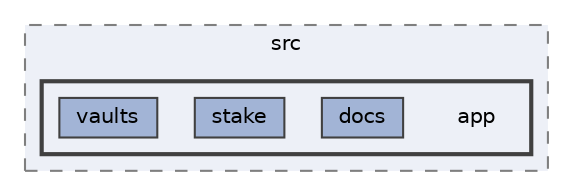 digraph "app"
{
 // INTERACTIVE_SVG=YES
 // LATEX_PDF_SIZE
  bgcolor="transparent";
  edge [fontname=Helvetica,fontsize=10,labelfontname=Helvetica,labelfontsize=10];
  node [fontname=Helvetica,fontsize=10,shape=box,height=0.2,width=0.4];
  compound=true
  subgraph clusterdir_7acbd7db4f5f08f4b8417b337cf78606 {
    graph [ bgcolor="#edf0f7", pencolor="grey50", label="src", fontname=Helvetica,fontsize=10 style="filled,dashed", URL="dir_7acbd7db4f5f08f4b8417b337cf78606.html",tooltip=""]
  subgraph clusterdir_ed29a99634e51eae1b8bea1bc48cb440 {
    graph [ bgcolor="#edf0f7", pencolor="grey25", label="", fontname=Helvetica,fontsize=10 style="filled,bold", URL="dir_ed29a99634e51eae1b8bea1bc48cb440.html",tooltip=""]
    dir_ed29a99634e51eae1b8bea1bc48cb440 [shape=plaintext, label="app"];
  dir_bca9399a4b1061c437edb10488ce897a [label="docs", fillcolor="#a2b4d6", color="grey25", style="filled", URL="dir_bca9399a4b1061c437edb10488ce897a.html",tooltip=""];
  dir_54b0ab028ee14f8bad7546302cd9eac4 [label="stake", fillcolor="#a2b4d6", color="grey25", style="filled", URL="dir_54b0ab028ee14f8bad7546302cd9eac4.html",tooltip=""];
  dir_70146caf489da124cb62d78c6c45d9b4 [label="vaults", fillcolor="#a2b4d6", color="grey25", style="filled", URL="dir_70146caf489da124cb62d78c6c45d9b4.html",tooltip=""];
  }
  }
}
